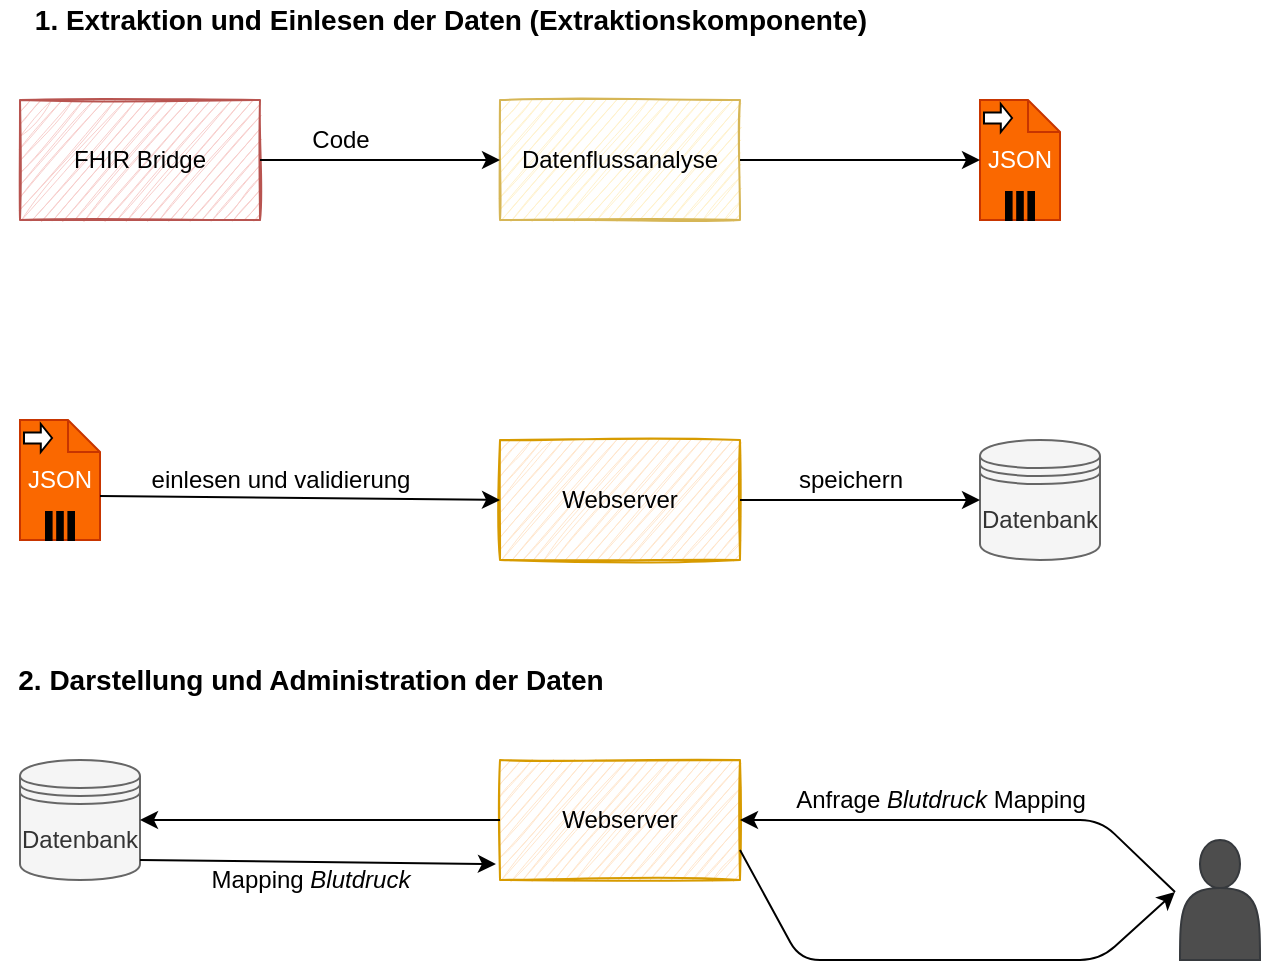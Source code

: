 <mxfile version="14.0.0" type="github">
  <diagram id="kuCDYOujMkA-HMSyn4VC" name="Page-1">
    <mxGraphModel dx="946" dy="662" grid="1" gridSize="10" guides="1" tooltips="1" connect="1" arrows="1" fold="1" page="1" pageScale="1" pageWidth="827" pageHeight="1169" math="0" shadow="0">
      <root>
        <mxCell id="0" />
        <mxCell id="1" parent="0" />
        <mxCell id="4Eg3TUc8c78vZ7O3V5Gd-1" value="FHIR Bridge" style="rounded=0;whiteSpace=wrap;html=1;fillColor=#f8cecc;strokeColor=#b85450;sketch=1;" vertex="1" parent="1">
          <mxGeometry x="80" y="80" width="120" height="60" as="geometry" />
        </mxCell>
        <mxCell id="4Eg3TUc8c78vZ7O3V5Gd-2" value="Datenflussanalyse" style="rounded=0;whiteSpace=wrap;html=1;fillColor=#fff2cc;strokeColor=#d6b656;sketch=1;" vertex="1" parent="1">
          <mxGeometry x="320" y="80" width="120" height="60" as="geometry" />
        </mxCell>
        <mxCell id="4Eg3TUc8c78vZ7O3V5Gd-3" value="JSON" style="shape=note;whiteSpace=wrap;size=16;html=1;dropTarget=0;fillColor=#fa6800;strokeColor=#C73500;fontColor=#ffffff;" vertex="1" parent="1">
          <mxGeometry x="560" y="80" width="40" height="60" as="geometry" />
        </mxCell>
        <mxCell id="4Eg3TUc8c78vZ7O3V5Gd-4" value="" style="html=1;shape=singleArrow;arrowWidth=0.4;arrowSize=0.4;outlineConnect=0;" vertex="1" parent="4Eg3TUc8c78vZ7O3V5Gd-3">
          <mxGeometry width="14" height="14" relative="1" as="geometry">
            <mxPoint x="2" y="2" as="offset" />
          </mxGeometry>
        </mxCell>
        <mxCell id="4Eg3TUc8c78vZ7O3V5Gd-5" value="" style="html=1;whiteSpace=wrap;shape=parallelMarker;outlineConnect=0;" vertex="1" parent="4Eg3TUc8c78vZ7O3V5Gd-3">
          <mxGeometry x="0.5" y="1" width="14" height="14" relative="1" as="geometry">
            <mxPoint x="-7" y="-14" as="offset" />
          </mxGeometry>
        </mxCell>
        <mxCell id="4Eg3TUc8c78vZ7O3V5Gd-6" value="Datenbank" style="shape=datastore;whiteSpace=wrap;html=1;fillColor=#f5f5f5;strokeColor=#666666;fontColor=#333333;" vertex="1" parent="1">
          <mxGeometry x="80" y="410" width="60" height="60" as="geometry" />
        </mxCell>
        <mxCell id="4Eg3TUc8c78vZ7O3V5Gd-7" value="Webserver" style="rounded=0;whiteSpace=wrap;html=1;fillColor=#ffe6cc;strokeColor=#d79b00;sketch=1;shadow=0;glass=0;" vertex="1" parent="1">
          <mxGeometry x="320" y="410" width="120" height="60" as="geometry" />
        </mxCell>
        <mxCell id="4Eg3TUc8c78vZ7O3V5Gd-9" value="JSON" style="shape=note;whiteSpace=wrap;size=16;html=1;dropTarget=0;fillColor=#fa6800;strokeColor=#C73500;fontColor=#ffffff;" vertex="1" parent="1">
          <mxGeometry x="80" y="240" width="40" height="60" as="geometry" />
        </mxCell>
        <mxCell id="4Eg3TUc8c78vZ7O3V5Gd-10" value="" style="html=1;shape=singleArrow;arrowWidth=0.4;arrowSize=0.4;outlineConnect=0;" vertex="1" parent="4Eg3TUc8c78vZ7O3V5Gd-9">
          <mxGeometry width="14" height="14" relative="1" as="geometry">
            <mxPoint x="2" y="2" as="offset" />
          </mxGeometry>
        </mxCell>
        <mxCell id="4Eg3TUc8c78vZ7O3V5Gd-11" value="" style="html=1;whiteSpace=wrap;shape=parallelMarker;outlineConnect=0;" vertex="1" parent="4Eg3TUc8c78vZ7O3V5Gd-9">
          <mxGeometry x="0.5" y="1" width="14" height="14" relative="1" as="geometry">
            <mxPoint x="-7" y="-14" as="offset" />
          </mxGeometry>
        </mxCell>
        <mxCell id="4Eg3TUc8c78vZ7O3V5Gd-12" value="Webserver" style="rounded=0;whiteSpace=wrap;html=1;fillColor=#ffe6cc;strokeColor=#d79b00;sketch=1;" vertex="1" parent="1">
          <mxGeometry x="320" y="250" width="120" height="60" as="geometry" />
        </mxCell>
        <mxCell id="4Eg3TUc8c78vZ7O3V5Gd-13" value="Datenbank" style="shape=datastore;whiteSpace=wrap;html=1;fillColor=#f5f5f5;strokeColor=#666666;fontColor=#333333;" vertex="1" parent="1">
          <mxGeometry x="560" y="250" width="60" height="60" as="geometry" />
        </mxCell>
        <mxCell id="4Eg3TUc8c78vZ7O3V5Gd-14" value="" style="endArrow=classic;html=1;exitX=1;exitY=0.5;exitDx=0;exitDy=0;entryX=0;entryY=0.5;entryDx=0;entryDy=0;" edge="1" parent="1" source="4Eg3TUc8c78vZ7O3V5Gd-1" target="4Eg3TUc8c78vZ7O3V5Gd-2">
          <mxGeometry width="50" height="50" relative="1" as="geometry">
            <mxPoint x="390" y="230" as="sourcePoint" />
            <mxPoint x="440" y="180" as="targetPoint" />
          </mxGeometry>
        </mxCell>
        <mxCell id="4Eg3TUc8c78vZ7O3V5Gd-15" value="" style="endArrow=classic;html=1;exitX=1;exitY=0.5;exitDx=0;exitDy=0;entryX=0;entryY=0.5;entryDx=0;entryDy=0;entryPerimeter=0;" edge="1" parent="1" source="4Eg3TUc8c78vZ7O3V5Gd-2" target="4Eg3TUc8c78vZ7O3V5Gd-3">
          <mxGeometry width="50" height="50" relative="1" as="geometry">
            <mxPoint x="210" y="120" as="sourcePoint" />
            <mxPoint x="330" y="120" as="targetPoint" />
          </mxGeometry>
        </mxCell>
        <mxCell id="4Eg3TUc8c78vZ7O3V5Gd-16" value="" style="endArrow=classic;html=1;entryX=0;entryY=0.5;entryDx=0;entryDy=0;exitX=0;exitY=0;exitDx=40;exitDy=38;exitPerimeter=0;" edge="1" parent="1" source="4Eg3TUc8c78vZ7O3V5Gd-9" target="4Eg3TUc8c78vZ7O3V5Gd-12">
          <mxGeometry width="50" height="50" relative="1" as="geometry">
            <mxPoint x="120" y="265" as="sourcePoint" />
            <mxPoint x="440" y="230" as="targetPoint" />
            <Array as="points" />
          </mxGeometry>
        </mxCell>
        <mxCell id="4Eg3TUc8c78vZ7O3V5Gd-17" value="" style="endArrow=classic;html=1;exitX=1;exitY=0.5;exitDx=0;exitDy=0;entryX=0;entryY=0.5;entryDx=0;entryDy=0;" edge="1" parent="1" source="4Eg3TUc8c78vZ7O3V5Gd-12" target="4Eg3TUc8c78vZ7O3V5Gd-13">
          <mxGeometry width="50" height="50" relative="1" as="geometry">
            <mxPoint x="390" y="280" as="sourcePoint" />
            <mxPoint x="440" y="230" as="targetPoint" />
          </mxGeometry>
        </mxCell>
        <mxCell id="4Eg3TUc8c78vZ7O3V5Gd-19" value="" style="endArrow=classic;html=1;exitX=0.25;exitY=0.1;exitDx=0;exitDy=0;exitPerimeter=0;entryX=1;entryY=0.5;entryDx=0;entryDy=0;" edge="1" parent="1" target="4Eg3TUc8c78vZ7O3V5Gd-7">
          <mxGeometry width="50" height="50" relative="1" as="geometry">
            <mxPoint x="657.5" y="476" as="sourcePoint" />
            <mxPoint x="440" y="390" as="targetPoint" />
            <Array as="points">
              <mxPoint x="620" y="440" />
            </Array>
          </mxGeometry>
        </mxCell>
        <mxCell id="4Eg3TUc8c78vZ7O3V5Gd-20" value="Anfrage &lt;i&gt;Blutdruck&lt;/i&gt; Mapping" style="text;html=1;align=center;verticalAlign=middle;resizable=0;points=[];autosize=1;" vertex="1" parent="1">
          <mxGeometry x="460" y="420" width="160" height="20" as="geometry" />
        </mxCell>
        <mxCell id="4Eg3TUc8c78vZ7O3V5Gd-21" value="" style="endArrow=classic;html=1;exitX=0;exitY=0.5;exitDx=0;exitDy=0;entryX=1;entryY=0.5;entryDx=0;entryDy=0;" edge="1" parent="1" source="4Eg3TUc8c78vZ7O3V5Gd-7" target="4Eg3TUc8c78vZ7O3V5Gd-6">
          <mxGeometry width="50" height="50" relative="1" as="geometry">
            <mxPoint x="390" y="440" as="sourcePoint" />
            <mxPoint x="440" y="390" as="targetPoint" />
          </mxGeometry>
        </mxCell>
        <mxCell id="4Eg3TUc8c78vZ7O3V5Gd-22" value="" style="endArrow=classic;html=1;exitX=1;exitY=0.833;exitDx=0;exitDy=0;exitPerimeter=0;entryX=-0.017;entryY=0.867;entryDx=0;entryDy=0;entryPerimeter=0;" edge="1" parent="1" source="4Eg3TUc8c78vZ7O3V5Gd-6" target="4Eg3TUc8c78vZ7O3V5Gd-7">
          <mxGeometry width="50" height="50" relative="1" as="geometry">
            <mxPoint x="390" y="440" as="sourcePoint" />
            <mxPoint x="440" y="390" as="targetPoint" />
          </mxGeometry>
        </mxCell>
        <mxCell id="4Eg3TUc8c78vZ7O3V5Gd-23" value="" style="endArrow=classic;html=1;exitX=1;exitY=0.75;exitDx=0;exitDy=0;entryX=0.25;entryY=0.1;entryDx=0;entryDy=0;entryPerimeter=0;" edge="1" parent="1" source="4Eg3TUc8c78vZ7O3V5Gd-7">
          <mxGeometry width="50" height="50" relative="1" as="geometry">
            <mxPoint x="390" y="440" as="sourcePoint" />
            <mxPoint x="657.5" y="476" as="targetPoint" />
            <Array as="points">
              <mxPoint x="470" y="510" />
              <mxPoint x="620" y="510" />
            </Array>
          </mxGeometry>
        </mxCell>
        <mxCell id="4Eg3TUc8c78vZ7O3V5Gd-24" value="&lt;b&gt;&lt;font style=&quot;font-size: 14px&quot;&gt;1. Extraktion und Einlesen der Daten (Extraktionskomponente)&lt;/font&gt;&lt;/b&gt;" style="text;html=1;align=center;verticalAlign=middle;resizable=0;points=[];autosize=1;" vertex="1" parent="1">
          <mxGeometry x="80" y="30" width="430" height="20" as="geometry" />
        </mxCell>
        <mxCell id="4Eg3TUc8c78vZ7O3V5Gd-27" value="&lt;b&gt;&lt;font style=&quot;font-size: 14px&quot;&gt;2. Darstellung und Administration der Daten&lt;/font&gt;&lt;/b&gt;" style="text;html=1;align=center;verticalAlign=middle;resizable=0;points=[];autosize=1;" vertex="1" parent="1">
          <mxGeometry x="70" y="360" width="310" height="20" as="geometry" />
        </mxCell>
        <mxCell id="4Eg3TUc8c78vZ7O3V5Gd-28" value="Code" style="text;html=1;align=center;verticalAlign=middle;resizable=0;points=[];autosize=1;" vertex="1" parent="1">
          <mxGeometry x="220" y="90" width="40" height="20" as="geometry" />
        </mxCell>
        <mxCell id="4Eg3TUc8c78vZ7O3V5Gd-29" value="einlesen und validierung" style="text;html=1;align=center;verticalAlign=middle;resizable=0;points=[];autosize=1;" vertex="1" parent="1">
          <mxGeometry x="140" y="260" width="140" height="20" as="geometry" />
        </mxCell>
        <mxCell id="4Eg3TUc8c78vZ7O3V5Gd-31" value="speichern" style="text;html=1;align=center;verticalAlign=middle;resizable=0;points=[];autosize=1;" vertex="1" parent="1">
          <mxGeometry x="460" y="260" width="70" height="20" as="geometry" />
        </mxCell>
        <mxCell id="4Eg3TUc8c78vZ7O3V5Gd-33" value="Mapping &lt;i&gt;Blutdruck&lt;/i&gt;" style="text;html=1;align=center;verticalAlign=middle;resizable=0;points=[];autosize=1;" vertex="1" parent="1">
          <mxGeometry x="170" y="460" width="110" height="20" as="geometry" />
        </mxCell>
        <mxCell id="4Eg3TUc8c78vZ7O3V5Gd-34" value="" style="shape=actor;whiteSpace=wrap;html=1;rounded=0;shadow=0;glass=0;sketch=0;strokeColor=#36393d;fillColor=#4D4D4D;" vertex="1" parent="1">
          <mxGeometry x="660" y="450" width="40" height="60" as="geometry" />
        </mxCell>
      </root>
    </mxGraphModel>
  </diagram>
</mxfile>
